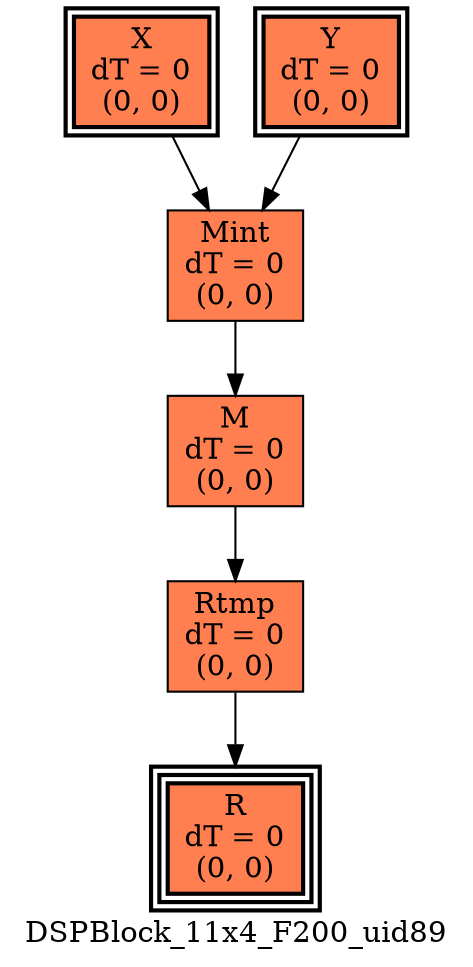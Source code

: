 digraph DSPBlock_11x4_F200_uid89
{
	//graph drawing options
	label=DSPBlock_11x4_F200_uid89;
	labelloc=bottom;
	labeljust=right;
	ratio=auto;
	nodesep=0.25;
	ranksep=0.5;

	//input/output signals of operator DSPBlock_11x4_F200_uid89
	X__DSPBlock_11x4_F200_uid89 [ label="X\ndT = 0\n(0, 0)", shape=box, color=black, style="bold, filled", fillcolor=coral, peripheries=2 ];
	Y__DSPBlock_11x4_F200_uid89 [ label="Y\ndT = 0\n(0, 0)", shape=box, color=black, style="bold, filled", fillcolor=coral, peripheries=2 ];
	R__DSPBlock_11x4_F200_uid89 [ label="R\ndT = 0\n(0, 0)", shape=box, color=black, style="bold, filled", fillcolor=coral, peripheries=3 ];
	{rank=same X__DSPBlock_11x4_F200_uid89, Y__DSPBlock_11x4_F200_uid89};
	{rank=same R__DSPBlock_11x4_F200_uid89};
	//internal signals of operator DSPBlock_11x4_F200_uid89
	Mint__DSPBlock_11x4_F200_uid89 [ label="Mint\ndT = 0\n(0, 0)", shape=box, color=black, style=filled, fillcolor=coral, peripheries=1 ];
	M__DSPBlock_11x4_F200_uid89 [ label="M\ndT = 0\n(0, 0)", shape=box, color=black, style=filled, fillcolor=coral, peripheries=1 ];
	Rtmp__DSPBlock_11x4_F200_uid89 [ label="Rtmp\ndT = 0\n(0, 0)", shape=box, color=black, style=filled, fillcolor=coral, peripheries=1 ];

	//subcomponents of operator DSPBlock_11x4_F200_uid89

	//input and internal signal connections of operator DSPBlock_11x4_F200_uid89
	X__DSPBlock_11x4_F200_uid89 -> Mint__DSPBlock_11x4_F200_uid89 [ arrowhead=normal, arrowsize=1.0, arrowtail=normal, color=black, dir=forward  ];
	Y__DSPBlock_11x4_F200_uid89 -> Mint__DSPBlock_11x4_F200_uid89 [ arrowhead=normal, arrowsize=1.0, arrowtail=normal, color=black, dir=forward  ];
	Mint__DSPBlock_11x4_F200_uid89 -> M__DSPBlock_11x4_F200_uid89 [ arrowhead=normal, arrowsize=1.0, arrowtail=normal, color=black, dir=forward  ];
	M__DSPBlock_11x4_F200_uid89 -> Rtmp__DSPBlock_11x4_F200_uid89 [ arrowhead=normal, arrowsize=1.0, arrowtail=normal, color=black, dir=forward  ];
	Rtmp__DSPBlock_11x4_F200_uid89 -> R__DSPBlock_11x4_F200_uid89 [ arrowhead=normal, arrowsize=1.0, arrowtail=normal, color=black, dir=forward  ];
}

